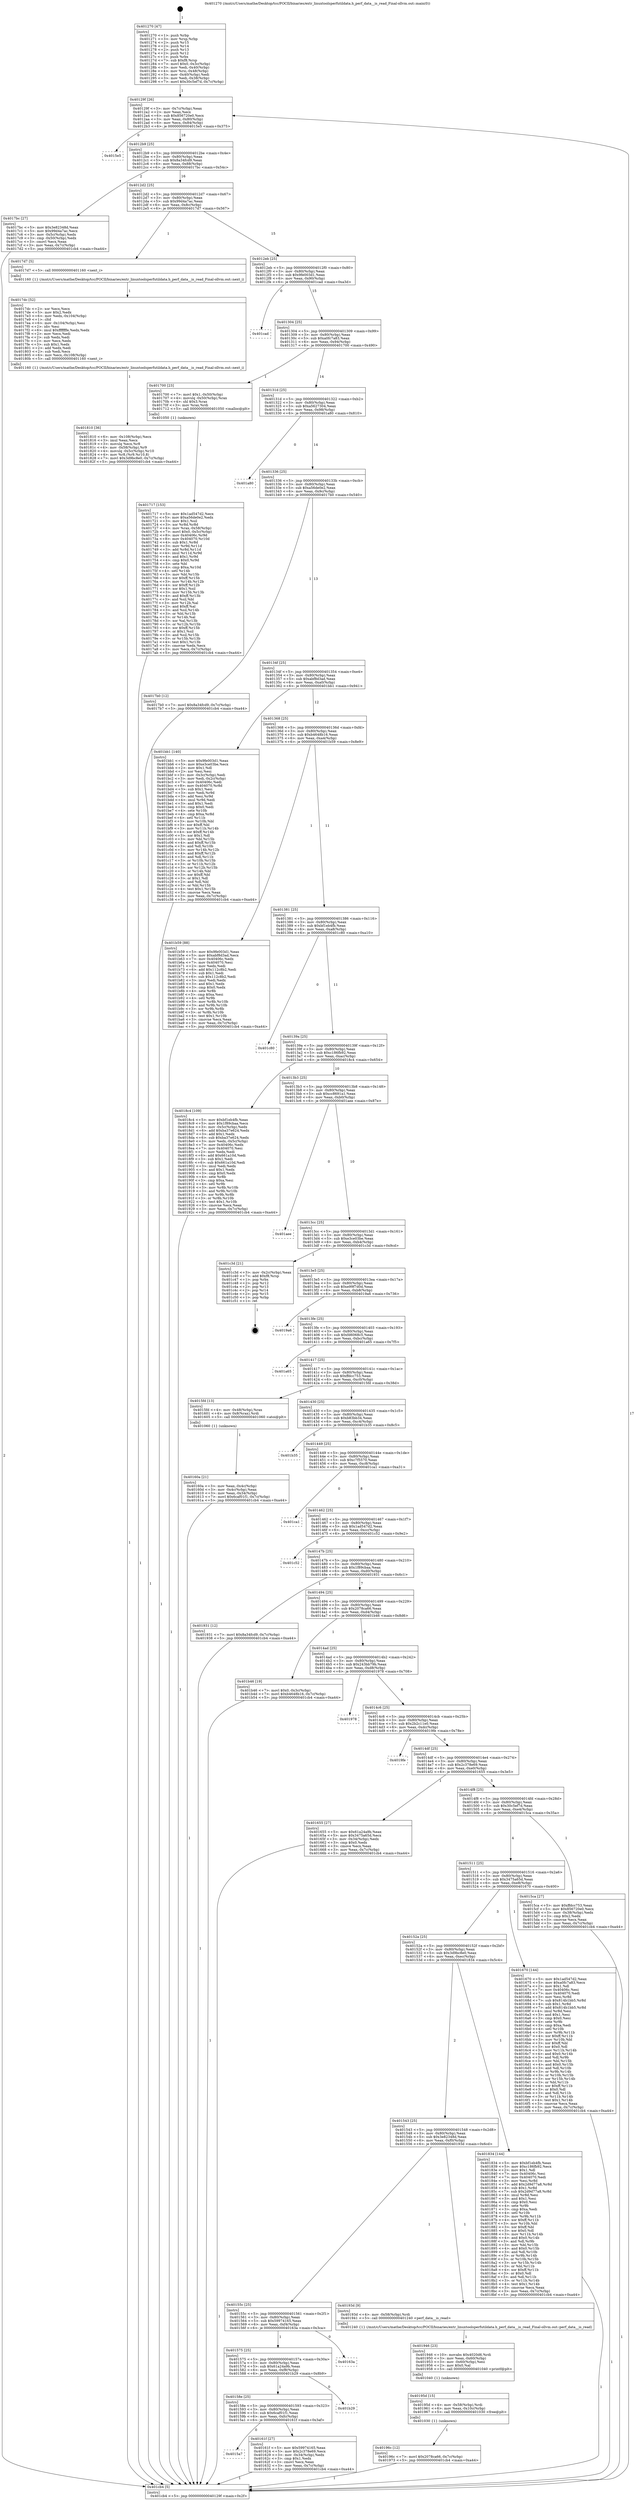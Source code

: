 digraph "0x401270" {
  label = "0x401270 (/mnt/c/Users/mathe/Desktop/tcc/POCII/binaries/extr_linuxtoolsperfutildata.h_perf_data__is_read_Final-ollvm.out::main(0))"
  labelloc = "t"
  node[shape=record]

  Entry [label="",width=0.3,height=0.3,shape=circle,fillcolor=black,style=filled]
  "0x40129f" [label="{
     0x40129f [26]\l
     | [instrs]\l
     &nbsp;&nbsp;0x40129f \<+3\>: mov -0x7c(%rbp),%eax\l
     &nbsp;&nbsp;0x4012a2 \<+2\>: mov %eax,%ecx\l
     &nbsp;&nbsp;0x4012a4 \<+6\>: sub $0x856720e0,%ecx\l
     &nbsp;&nbsp;0x4012aa \<+3\>: mov %eax,-0x80(%rbp)\l
     &nbsp;&nbsp;0x4012ad \<+6\>: mov %ecx,-0x84(%rbp)\l
     &nbsp;&nbsp;0x4012b3 \<+6\>: je 00000000004015e5 \<main+0x375\>\l
  }"]
  "0x4015e5" [label="{
     0x4015e5\l
  }", style=dashed]
  "0x4012b9" [label="{
     0x4012b9 [25]\l
     | [instrs]\l
     &nbsp;&nbsp;0x4012b9 \<+5\>: jmp 00000000004012be \<main+0x4e\>\l
     &nbsp;&nbsp;0x4012be \<+3\>: mov -0x80(%rbp),%eax\l
     &nbsp;&nbsp;0x4012c1 \<+5\>: sub $0x8a34fcd9,%eax\l
     &nbsp;&nbsp;0x4012c6 \<+6\>: mov %eax,-0x88(%rbp)\l
     &nbsp;&nbsp;0x4012cc \<+6\>: je 00000000004017bc \<main+0x54c\>\l
  }"]
  Exit [label="",width=0.3,height=0.3,shape=circle,fillcolor=black,style=filled,peripheries=2]
  "0x4017bc" [label="{
     0x4017bc [27]\l
     | [instrs]\l
     &nbsp;&nbsp;0x4017bc \<+5\>: mov $0x3e82348d,%eax\l
     &nbsp;&nbsp;0x4017c1 \<+5\>: mov $0x99d4a7ac,%ecx\l
     &nbsp;&nbsp;0x4017c6 \<+3\>: mov -0x5c(%rbp),%edx\l
     &nbsp;&nbsp;0x4017c9 \<+3\>: cmp -0x50(%rbp),%edx\l
     &nbsp;&nbsp;0x4017cc \<+3\>: cmovl %ecx,%eax\l
     &nbsp;&nbsp;0x4017cf \<+3\>: mov %eax,-0x7c(%rbp)\l
     &nbsp;&nbsp;0x4017d2 \<+5\>: jmp 0000000000401cb4 \<main+0xa44\>\l
  }"]
  "0x4012d2" [label="{
     0x4012d2 [25]\l
     | [instrs]\l
     &nbsp;&nbsp;0x4012d2 \<+5\>: jmp 00000000004012d7 \<main+0x67\>\l
     &nbsp;&nbsp;0x4012d7 \<+3\>: mov -0x80(%rbp),%eax\l
     &nbsp;&nbsp;0x4012da \<+5\>: sub $0x99d4a7ac,%eax\l
     &nbsp;&nbsp;0x4012df \<+6\>: mov %eax,-0x8c(%rbp)\l
     &nbsp;&nbsp;0x4012e5 \<+6\>: je 00000000004017d7 \<main+0x567\>\l
  }"]
  "0x40196c" [label="{
     0x40196c [12]\l
     | [instrs]\l
     &nbsp;&nbsp;0x40196c \<+7\>: movl $0x2078ca66,-0x7c(%rbp)\l
     &nbsp;&nbsp;0x401973 \<+5\>: jmp 0000000000401cb4 \<main+0xa44\>\l
  }"]
  "0x4017d7" [label="{
     0x4017d7 [5]\l
     | [instrs]\l
     &nbsp;&nbsp;0x4017d7 \<+5\>: call 0000000000401160 \<next_i\>\l
     | [calls]\l
     &nbsp;&nbsp;0x401160 \{1\} (/mnt/c/Users/mathe/Desktop/tcc/POCII/binaries/extr_linuxtoolsperfutildata.h_perf_data__is_read_Final-ollvm.out::next_i)\l
  }"]
  "0x4012eb" [label="{
     0x4012eb [25]\l
     | [instrs]\l
     &nbsp;&nbsp;0x4012eb \<+5\>: jmp 00000000004012f0 \<main+0x80\>\l
     &nbsp;&nbsp;0x4012f0 \<+3\>: mov -0x80(%rbp),%eax\l
     &nbsp;&nbsp;0x4012f3 \<+5\>: sub $0x9fe003d1,%eax\l
     &nbsp;&nbsp;0x4012f8 \<+6\>: mov %eax,-0x90(%rbp)\l
     &nbsp;&nbsp;0x4012fe \<+6\>: je 0000000000401cad \<main+0xa3d\>\l
  }"]
  "0x40195d" [label="{
     0x40195d [15]\l
     | [instrs]\l
     &nbsp;&nbsp;0x40195d \<+4\>: mov -0x58(%rbp),%rdi\l
     &nbsp;&nbsp;0x401961 \<+6\>: mov %eax,-0x10c(%rbp)\l
     &nbsp;&nbsp;0x401967 \<+5\>: call 0000000000401030 \<free@plt\>\l
     | [calls]\l
     &nbsp;&nbsp;0x401030 \{1\} (unknown)\l
  }"]
  "0x401cad" [label="{
     0x401cad\l
  }", style=dashed]
  "0x401304" [label="{
     0x401304 [25]\l
     | [instrs]\l
     &nbsp;&nbsp;0x401304 \<+5\>: jmp 0000000000401309 \<main+0x99\>\l
     &nbsp;&nbsp;0x401309 \<+3\>: mov -0x80(%rbp),%eax\l
     &nbsp;&nbsp;0x40130c \<+5\>: sub $0xa0fc7a83,%eax\l
     &nbsp;&nbsp;0x401311 \<+6\>: mov %eax,-0x94(%rbp)\l
     &nbsp;&nbsp;0x401317 \<+6\>: je 0000000000401700 \<main+0x490\>\l
  }"]
  "0x401946" [label="{
     0x401946 [23]\l
     | [instrs]\l
     &nbsp;&nbsp;0x401946 \<+10\>: movabs $0x4020d6,%rdi\l
     &nbsp;&nbsp;0x401950 \<+3\>: mov %eax,-0x60(%rbp)\l
     &nbsp;&nbsp;0x401953 \<+3\>: mov -0x60(%rbp),%esi\l
     &nbsp;&nbsp;0x401956 \<+2\>: mov $0x0,%al\l
     &nbsp;&nbsp;0x401958 \<+5\>: call 0000000000401040 \<printf@plt\>\l
     | [calls]\l
     &nbsp;&nbsp;0x401040 \{1\} (unknown)\l
  }"]
  "0x401700" [label="{
     0x401700 [23]\l
     | [instrs]\l
     &nbsp;&nbsp;0x401700 \<+7\>: movl $0x1,-0x50(%rbp)\l
     &nbsp;&nbsp;0x401707 \<+4\>: movslq -0x50(%rbp),%rax\l
     &nbsp;&nbsp;0x40170b \<+4\>: shl $0x3,%rax\l
     &nbsp;&nbsp;0x40170f \<+3\>: mov %rax,%rdi\l
     &nbsp;&nbsp;0x401712 \<+5\>: call 0000000000401050 \<malloc@plt\>\l
     | [calls]\l
     &nbsp;&nbsp;0x401050 \{1\} (unknown)\l
  }"]
  "0x40131d" [label="{
     0x40131d [25]\l
     | [instrs]\l
     &nbsp;&nbsp;0x40131d \<+5\>: jmp 0000000000401322 \<main+0xb2\>\l
     &nbsp;&nbsp;0x401322 \<+3\>: mov -0x80(%rbp),%eax\l
     &nbsp;&nbsp;0x401325 \<+5\>: sub $0xa5627304,%eax\l
     &nbsp;&nbsp;0x40132a \<+6\>: mov %eax,-0x98(%rbp)\l
     &nbsp;&nbsp;0x401330 \<+6\>: je 0000000000401a80 \<main+0x810\>\l
  }"]
  "0x401810" [label="{
     0x401810 [36]\l
     | [instrs]\l
     &nbsp;&nbsp;0x401810 \<+6\>: mov -0x108(%rbp),%ecx\l
     &nbsp;&nbsp;0x401816 \<+3\>: imul %eax,%ecx\l
     &nbsp;&nbsp;0x401819 \<+3\>: movslq %ecx,%r8\l
     &nbsp;&nbsp;0x40181c \<+4\>: mov -0x58(%rbp),%r9\l
     &nbsp;&nbsp;0x401820 \<+4\>: movslq -0x5c(%rbp),%r10\l
     &nbsp;&nbsp;0x401824 \<+4\>: mov %r8,(%r9,%r10,8)\l
     &nbsp;&nbsp;0x401828 \<+7\>: movl $0x3d9bc8e0,-0x7c(%rbp)\l
     &nbsp;&nbsp;0x40182f \<+5\>: jmp 0000000000401cb4 \<main+0xa44\>\l
  }"]
  "0x401a80" [label="{
     0x401a80\l
  }", style=dashed]
  "0x401336" [label="{
     0x401336 [25]\l
     | [instrs]\l
     &nbsp;&nbsp;0x401336 \<+5\>: jmp 000000000040133b \<main+0xcb\>\l
     &nbsp;&nbsp;0x40133b \<+3\>: mov -0x80(%rbp),%eax\l
     &nbsp;&nbsp;0x40133e \<+5\>: sub $0xa56de0e2,%eax\l
     &nbsp;&nbsp;0x401343 \<+6\>: mov %eax,-0x9c(%rbp)\l
     &nbsp;&nbsp;0x401349 \<+6\>: je 00000000004017b0 \<main+0x540\>\l
  }"]
  "0x4017dc" [label="{
     0x4017dc [52]\l
     | [instrs]\l
     &nbsp;&nbsp;0x4017dc \<+2\>: xor %ecx,%ecx\l
     &nbsp;&nbsp;0x4017de \<+5\>: mov $0x2,%edx\l
     &nbsp;&nbsp;0x4017e3 \<+6\>: mov %edx,-0x104(%rbp)\l
     &nbsp;&nbsp;0x4017e9 \<+1\>: cltd\l
     &nbsp;&nbsp;0x4017ea \<+6\>: mov -0x104(%rbp),%esi\l
     &nbsp;&nbsp;0x4017f0 \<+2\>: idiv %esi\l
     &nbsp;&nbsp;0x4017f2 \<+6\>: imul $0xfffffffe,%edx,%edx\l
     &nbsp;&nbsp;0x4017f8 \<+2\>: mov %ecx,%edi\l
     &nbsp;&nbsp;0x4017fa \<+2\>: sub %edx,%edi\l
     &nbsp;&nbsp;0x4017fc \<+2\>: mov %ecx,%edx\l
     &nbsp;&nbsp;0x4017fe \<+3\>: sub $0x1,%edx\l
     &nbsp;&nbsp;0x401801 \<+2\>: add %edx,%edi\l
     &nbsp;&nbsp;0x401803 \<+2\>: sub %edi,%ecx\l
     &nbsp;&nbsp;0x401805 \<+6\>: mov %ecx,-0x108(%rbp)\l
     &nbsp;&nbsp;0x40180b \<+5\>: call 0000000000401160 \<next_i\>\l
     | [calls]\l
     &nbsp;&nbsp;0x401160 \{1\} (/mnt/c/Users/mathe/Desktop/tcc/POCII/binaries/extr_linuxtoolsperfutildata.h_perf_data__is_read_Final-ollvm.out::next_i)\l
  }"]
  "0x4017b0" [label="{
     0x4017b0 [12]\l
     | [instrs]\l
     &nbsp;&nbsp;0x4017b0 \<+7\>: movl $0x8a34fcd9,-0x7c(%rbp)\l
     &nbsp;&nbsp;0x4017b7 \<+5\>: jmp 0000000000401cb4 \<main+0xa44\>\l
  }"]
  "0x40134f" [label="{
     0x40134f [25]\l
     | [instrs]\l
     &nbsp;&nbsp;0x40134f \<+5\>: jmp 0000000000401354 \<main+0xe4\>\l
     &nbsp;&nbsp;0x401354 \<+3\>: mov -0x80(%rbp),%eax\l
     &nbsp;&nbsp;0x401357 \<+5\>: sub $0xabf8d3ad,%eax\l
     &nbsp;&nbsp;0x40135c \<+6\>: mov %eax,-0xa0(%rbp)\l
     &nbsp;&nbsp;0x401362 \<+6\>: je 0000000000401bb1 \<main+0x941\>\l
  }"]
  "0x401717" [label="{
     0x401717 [153]\l
     | [instrs]\l
     &nbsp;&nbsp;0x401717 \<+5\>: mov $0x1ad547d2,%ecx\l
     &nbsp;&nbsp;0x40171c \<+5\>: mov $0xa56de0e2,%edx\l
     &nbsp;&nbsp;0x401721 \<+3\>: mov $0x1,%sil\l
     &nbsp;&nbsp;0x401724 \<+3\>: xor %r8d,%r8d\l
     &nbsp;&nbsp;0x401727 \<+4\>: mov %rax,-0x58(%rbp)\l
     &nbsp;&nbsp;0x40172b \<+7\>: movl $0x0,-0x5c(%rbp)\l
     &nbsp;&nbsp;0x401732 \<+8\>: mov 0x40406c,%r9d\l
     &nbsp;&nbsp;0x40173a \<+8\>: mov 0x404070,%r10d\l
     &nbsp;&nbsp;0x401742 \<+4\>: sub $0x1,%r8d\l
     &nbsp;&nbsp;0x401746 \<+3\>: mov %r9d,%r11d\l
     &nbsp;&nbsp;0x401749 \<+3\>: add %r8d,%r11d\l
     &nbsp;&nbsp;0x40174c \<+4\>: imul %r11d,%r9d\l
     &nbsp;&nbsp;0x401750 \<+4\>: and $0x1,%r9d\l
     &nbsp;&nbsp;0x401754 \<+4\>: cmp $0x0,%r9d\l
     &nbsp;&nbsp;0x401758 \<+3\>: sete %bl\l
     &nbsp;&nbsp;0x40175b \<+4\>: cmp $0xa,%r10d\l
     &nbsp;&nbsp;0x40175f \<+4\>: setl %r14b\l
     &nbsp;&nbsp;0x401763 \<+3\>: mov %bl,%r15b\l
     &nbsp;&nbsp;0x401766 \<+4\>: xor $0xff,%r15b\l
     &nbsp;&nbsp;0x40176a \<+3\>: mov %r14b,%r12b\l
     &nbsp;&nbsp;0x40176d \<+4\>: xor $0xff,%r12b\l
     &nbsp;&nbsp;0x401771 \<+4\>: xor $0x1,%sil\l
     &nbsp;&nbsp;0x401775 \<+3\>: mov %r15b,%r13b\l
     &nbsp;&nbsp;0x401778 \<+4\>: and $0xff,%r13b\l
     &nbsp;&nbsp;0x40177c \<+3\>: and %sil,%bl\l
     &nbsp;&nbsp;0x40177f \<+3\>: mov %r12b,%al\l
     &nbsp;&nbsp;0x401782 \<+2\>: and $0xff,%al\l
     &nbsp;&nbsp;0x401784 \<+3\>: and %sil,%r14b\l
     &nbsp;&nbsp;0x401787 \<+3\>: or %bl,%r13b\l
     &nbsp;&nbsp;0x40178a \<+3\>: or %r14b,%al\l
     &nbsp;&nbsp;0x40178d \<+3\>: xor %al,%r13b\l
     &nbsp;&nbsp;0x401790 \<+3\>: or %r12b,%r15b\l
     &nbsp;&nbsp;0x401793 \<+4\>: xor $0xff,%r15b\l
     &nbsp;&nbsp;0x401797 \<+4\>: or $0x1,%sil\l
     &nbsp;&nbsp;0x40179b \<+3\>: and %sil,%r15b\l
     &nbsp;&nbsp;0x40179e \<+3\>: or %r15b,%r13b\l
     &nbsp;&nbsp;0x4017a1 \<+4\>: test $0x1,%r13b\l
     &nbsp;&nbsp;0x4017a5 \<+3\>: cmovne %edx,%ecx\l
     &nbsp;&nbsp;0x4017a8 \<+3\>: mov %ecx,-0x7c(%rbp)\l
     &nbsp;&nbsp;0x4017ab \<+5\>: jmp 0000000000401cb4 \<main+0xa44\>\l
  }"]
  "0x401bb1" [label="{
     0x401bb1 [140]\l
     | [instrs]\l
     &nbsp;&nbsp;0x401bb1 \<+5\>: mov $0x9fe003d1,%eax\l
     &nbsp;&nbsp;0x401bb6 \<+5\>: mov $0xe3ce03be,%ecx\l
     &nbsp;&nbsp;0x401bbb \<+2\>: mov $0x1,%dl\l
     &nbsp;&nbsp;0x401bbd \<+2\>: xor %esi,%esi\l
     &nbsp;&nbsp;0x401bbf \<+3\>: mov -0x3c(%rbp),%edi\l
     &nbsp;&nbsp;0x401bc2 \<+3\>: mov %edi,-0x2c(%rbp)\l
     &nbsp;&nbsp;0x401bc5 \<+7\>: mov 0x40406c,%edi\l
     &nbsp;&nbsp;0x401bcc \<+8\>: mov 0x404070,%r8d\l
     &nbsp;&nbsp;0x401bd4 \<+3\>: sub $0x1,%esi\l
     &nbsp;&nbsp;0x401bd7 \<+3\>: mov %edi,%r9d\l
     &nbsp;&nbsp;0x401bda \<+3\>: add %esi,%r9d\l
     &nbsp;&nbsp;0x401bdd \<+4\>: imul %r9d,%edi\l
     &nbsp;&nbsp;0x401be1 \<+3\>: and $0x1,%edi\l
     &nbsp;&nbsp;0x401be4 \<+3\>: cmp $0x0,%edi\l
     &nbsp;&nbsp;0x401be7 \<+4\>: sete %r10b\l
     &nbsp;&nbsp;0x401beb \<+4\>: cmp $0xa,%r8d\l
     &nbsp;&nbsp;0x401bef \<+4\>: setl %r11b\l
     &nbsp;&nbsp;0x401bf3 \<+3\>: mov %r10b,%bl\l
     &nbsp;&nbsp;0x401bf6 \<+3\>: xor $0xff,%bl\l
     &nbsp;&nbsp;0x401bf9 \<+3\>: mov %r11b,%r14b\l
     &nbsp;&nbsp;0x401bfc \<+4\>: xor $0xff,%r14b\l
     &nbsp;&nbsp;0x401c00 \<+3\>: xor $0x1,%dl\l
     &nbsp;&nbsp;0x401c03 \<+3\>: mov %bl,%r15b\l
     &nbsp;&nbsp;0x401c06 \<+4\>: and $0xff,%r15b\l
     &nbsp;&nbsp;0x401c0a \<+3\>: and %dl,%r10b\l
     &nbsp;&nbsp;0x401c0d \<+3\>: mov %r14b,%r12b\l
     &nbsp;&nbsp;0x401c10 \<+4\>: and $0xff,%r12b\l
     &nbsp;&nbsp;0x401c14 \<+3\>: and %dl,%r11b\l
     &nbsp;&nbsp;0x401c17 \<+3\>: or %r10b,%r15b\l
     &nbsp;&nbsp;0x401c1a \<+3\>: or %r11b,%r12b\l
     &nbsp;&nbsp;0x401c1d \<+3\>: xor %r12b,%r15b\l
     &nbsp;&nbsp;0x401c20 \<+3\>: or %r14b,%bl\l
     &nbsp;&nbsp;0x401c23 \<+3\>: xor $0xff,%bl\l
     &nbsp;&nbsp;0x401c26 \<+3\>: or $0x1,%dl\l
     &nbsp;&nbsp;0x401c29 \<+2\>: and %dl,%bl\l
     &nbsp;&nbsp;0x401c2b \<+3\>: or %bl,%r15b\l
     &nbsp;&nbsp;0x401c2e \<+4\>: test $0x1,%r15b\l
     &nbsp;&nbsp;0x401c32 \<+3\>: cmovne %ecx,%eax\l
     &nbsp;&nbsp;0x401c35 \<+3\>: mov %eax,-0x7c(%rbp)\l
     &nbsp;&nbsp;0x401c38 \<+5\>: jmp 0000000000401cb4 \<main+0xa44\>\l
  }"]
  "0x401368" [label="{
     0x401368 [25]\l
     | [instrs]\l
     &nbsp;&nbsp;0x401368 \<+5\>: jmp 000000000040136d \<main+0xfd\>\l
     &nbsp;&nbsp;0x40136d \<+3\>: mov -0x80(%rbp),%eax\l
     &nbsp;&nbsp;0x401370 \<+5\>: sub $0xb4648b16,%eax\l
     &nbsp;&nbsp;0x401375 \<+6\>: mov %eax,-0xa4(%rbp)\l
     &nbsp;&nbsp;0x40137b \<+6\>: je 0000000000401b59 \<main+0x8e9\>\l
  }"]
  "0x4015a7" [label="{
     0x4015a7\l
  }", style=dashed]
  "0x401b59" [label="{
     0x401b59 [88]\l
     | [instrs]\l
     &nbsp;&nbsp;0x401b59 \<+5\>: mov $0x9fe003d1,%eax\l
     &nbsp;&nbsp;0x401b5e \<+5\>: mov $0xabf8d3ad,%ecx\l
     &nbsp;&nbsp;0x401b63 \<+7\>: mov 0x40406c,%edx\l
     &nbsp;&nbsp;0x401b6a \<+7\>: mov 0x404070,%esi\l
     &nbsp;&nbsp;0x401b71 \<+2\>: mov %edx,%edi\l
     &nbsp;&nbsp;0x401b73 \<+6\>: add $0x112c8b2,%edi\l
     &nbsp;&nbsp;0x401b79 \<+3\>: sub $0x1,%edi\l
     &nbsp;&nbsp;0x401b7c \<+6\>: sub $0x112c8b2,%edi\l
     &nbsp;&nbsp;0x401b82 \<+3\>: imul %edi,%edx\l
     &nbsp;&nbsp;0x401b85 \<+3\>: and $0x1,%edx\l
     &nbsp;&nbsp;0x401b88 \<+3\>: cmp $0x0,%edx\l
     &nbsp;&nbsp;0x401b8b \<+4\>: sete %r8b\l
     &nbsp;&nbsp;0x401b8f \<+3\>: cmp $0xa,%esi\l
     &nbsp;&nbsp;0x401b92 \<+4\>: setl %r9b\l
     &nbsp;&nbsp;0x401b96 \<+3\>: mov %r8b,%r10b\l
     &nbsp;&nbsp;0x401b99 \<+3\>: and %r9b,%r10b\l
     &nbsp;&nbsp;0x401b9c \<+3\>: xor %r9b,%r8b\l
     &nbsp;&nbsp;0x401b9f \<+3\>: or %r8b,%r10b\l
     &nbsp;&nbsp;0x401ba2 \<+4\>: test $0x1,%r10b\l
     &nbsp;&nbsp;0x401ba6 \<+3\>: cmovne %ecx,%eax\l
     &nbsp;&nbsp;0x401ba9 \<+3\>: mov %eax,-0x7c(%rbp)\l
     &nbsp;&nbsp;0x401bac \<+5\>: jmp 0000000000401cb4 \<main+0xa44\>\l
  }"]
  "0x401381" [label="{
     0x401381 [25]\l
     | [instrs]\l
     &nbsp;&nbsp;0x401381 \<+5\>: jmp 0000000000401386 \<main+0x116\>\l
     &nbsp;&nbsp;0x401386 \<+3\>: mov -0x80(%rbp),%eax\l
     &nbsp;&nbsp;0x401389 \<+5\>: sub $0xbf1eb4fb,%eax\l
     &nbsp;&nbsp;0x40138e \<+6\>: mov %eax,-0xa8(%rbp)\l
     &nbsp;&nbsp;0x401394 \<+6\>: je 0000000000401c80 \<main+0xa10\>\l
  }"]
  "0x40161f" [label="{
     0x40161f [27]\l
     | [instrs]\l
     &nbsp;&nbsp;0x40161f \<+5\>: mov $0x59974165,%eax\l
     &nbsp;&nbsp;0x401624 \<+5\>: mov $0x2c378e69,%ecx\l
     &nbsp;&nbsp;0x401629 \<+3\>: mov -0x34(%rbp),%edx\l
     &nbsp;&nbsp;0x40162c \<+3\>: cmp $0x1,%edx\l
     &nbsp;&nbsp;0x40162f \<+3\>: cmovl %ecx,%eax\l
     &nbsp;&nbsp;0x401632 \<+3\>: mov %eax,-0x7c(%rbp)\l
     &nbsp;&nbsp;0x401635 \<+5\>: jmp 0000000000401cb4 \<main+0xa44\>\l
  }"]
  "0x401c80" [label="{
     0x401c80\l
  }", style=dashed]
  "0x40139a" [label="{
     0x40139a [25]\l
     | [instrs]\l
     &nbsp;&nbsp;0x40139a \<+5\>: jmp 000000000040139f \<main+0x12f\>\l
     &nbsp;&nbsp;0x40139f \<+3\>: mov -0x80(%rbp),%eax\l
     &nbsp;&nbsp;0x4013a2 \<+5\>: sub $0xc186fb92,%eax\l
     &nbsp;&nbsp;0x4013a7 \<+6\>: mov %eax,-0xac(%rbp)\l
     &nbsp;&nbsp;0x4013ad \<+6\>: je 00000000004018c4 \<main+0x654\>\l
  }"]
  "0x40158e" [label="{
     0x40158e [25]\l
     | [instrs]\l
     &nbsp;&nbsp;0x40158e \<+5\>: jmp 0000000000401593 \<main+0x323\>\l
     &nbsp;&nbsp;0x401593 \<+3\>: mov -0x80(%rbp),%eax\l
     &nbsp;&nbsp;0x401596 \<+5\>: sub $0x6caf01f1,%eax\l
     &nbsp;&nbsp;0x40159b \<+6\>: mov %eax,-0xfc(%rbp)\l
     &nbsp;&nbsp;0x4015a1 \<+6\>: je 000000000040161f \<main+0x3af\>\l
  }"]
  "0x4018c4" [label="{
     0x4018c4 [109]\l
     | [instrs]\l
     &nbsp;&nbsp;0x4018c4 \<+5\>: mov $0xbf1eb4fb,%eax\l
     &nbsp;&nbsp;0x4018c9 \<+5\>: mov $0x1f89cbaa,%ecx\l
     &nbsp;&nbsp;0x4018ce \<+3\>: mov -0x5c(%rbp),%edx\l
     &nbsp;&nbsp;0x4018d1 \<+6\>: add $0xba37e624,%edx\l
     &nbsp;&nbsp;0x4018d7 \<+3\>: add $0x1,%edx\l
     &nbsp;&nbsp;0x4018da \<+6\>: sub $0xba37e624,%edx\l
     &nbsp;&nbsp;0x4018e0 \<+3\>: mov %edx,-0x5c(%rbp)\l
     &nbsp;&nbsp;0x4018e3 \<+7\>: mov 0x40406c,%edx\l
     &nbsp;&nbsp;0x4018ea \<+7\>: mov 0x404070,%esi\l
     &nbsp;&nbsp;0x4018f1 \<+2\>: mov %edx,%edi\l
     &nbsp;&nbsp;0x4018f3 \<+6\>: add $0x661a10d,%edi\l
     &nbsp;&nbsp;0x4018f9 \<+3\>: sub $0x1,%edi\l
     &nbsp;&nbsp;0x4018fc \<+6\>: sub $0x661a10d,%edi\l
     &nbsp;&nbsp;0x401902 \<+3\>: imul %edi,%edx\l
     &nbsp;&nbsp;0x401905 \<+3\>: and $0x1,%edx\l
     &nbsp;&nbsp;0x401908 \<+3\>: cmp $0x0,%edx\l
     &nbsp;&nbsp;0x40190b \<+4\>: sete %r8b\l
     &nbsp;&nbsp;0x40190f \<+3\>: cmp $0xa,%esi\l
     &nbsp;&nbsp;0x401912 \<+4\>: setl %r9b\l
     &nbsp;&nbsp;0x401916 \<+3\>: mov %r8b,%r10b\l
     &nbsp;&nbsp;0x401919 \<+3\>: and %r9b,%r10b\l
     &nbsp;&nbsp;0x40191c \<+3\>: xor %r9b,%r8b\l
     &nbsp;&nbsp;0x40191f \<+3\>: or %r8b,%r10b\l
     &nbsp;&nbsp;0x401922 \<+4\>: test $0x1,%r10b\l
     &nbsp;&nbsp;0x401926 \<+3\>: cmovne %ecx,%eax\l
     &nbsp;&nbsp;0x401929 \<+3\>: mov %eax,-0x7c(%rbp)\l
     &nbsp;&nbsp;0x40192c \<+5\>: jmp 0000000000401cb4 \<main+0xa44\>\l
  }"]
  "0x4013b3" [label="{
     0x4013b3 [25]\l
     | [instrs]\l
     &nbsp;&nbsp;0x4013b3 \<+5\>: jmp 00000000004013b8 \<main+0x148\>\l
     &nbsp;&nbsp;0x4013b8 \<+3\>: mov -0x80(%rbp),%eax\l
     &nbsp;&nbsp;0x4013bb \<+5\>: sub $0xcc8691a1,%eax\l
     &nbsp;&nbsp;0x4013c0 \<+6\>: mov %eax,-0xb0(%rbp)\l
     &nbsp;&nbsp;0x4013c6 \<+6\>: je 0000000000401aee \<main+0x87e\>\l
  }"]
  "0x401b29" [label="{
     0x401b29\l
  }", style=dashed]
  "0x401aee" [label="{
     0x401aee\l
  }", style=dashed]
  "0x4013cc" [label="{
     0x4013cc [25]\l
     | [instrs]\l
     &nbsp;&nbsp;0x4013cc \<+5\>: jmp 00000000004013d1 \<main+0x161\>\l
     &nbsp;&nbsp;0x4013d1 \<+3\>: mov -0x80(%rbp),%eax\l
     &nbsp;&nbsp;0x4013d4 \<+5\>: sub $0xe3ce03be,%eax\l
     &nbsp;&nbsp;0x4013d9 \<+6\>: mov %eax,-0xb4(%rbp)\l
     &nbsp;&nbsp;0x4013df \<+6\>: je 0000000000401c3d \<main+0x9cd\>\l
  }"]
  "0x401575" [label="{
     0x401575 [25]\l
     | [instrs]\l
     &nbsp;&nbsp;0x401575 \<+5\>: jmp 000000000040157a \<main+0x30a\>\l
     &nbsp;&nbsp;0x40157a \<+3\>: mov -0x80(%rbp),%eax\l
     &nbsp;&nbsp;0x40157d \<+5\>: sub $0x61a24a9b,%eax\l
     &nbsp;&nbsp;0x401582 \<+6\>: mov %eax,-0xf8(%rbp)\l
     &nbsp;&nbsp;0x401588 \<+6\>: je 0000000000401b29 \<main+0x8b9\>\l
  }"]
  "0x401c3d" [label="{
     0x401c3d [21]\l
     | [instrs]\l
     &nbsp;&nbsp;0x401c3d \<+3\>: mov -0x2c(%rbp),%eax\l
     &nbsp;&nbsp;0x401c40 \<+7\>: add $0xf8,%rsp\l
     &nbsp;&nbsp;0x401c47 \<+1\>: pop %rbx\l
     &nbsp;&nbsp;0x401c48 \<+2\>: pop %r12\l
     &nbsp;&nbsp;0x401c4a \<+2\>: pop %r13\l
     &nbsp;&nbsp;0x401c4c \<+2\>: pop %r14\l
     &nbsp;&nbsp;0x401c4e \<+2\>: pop %r15\l
     &nbsp;&nbsp;0x401c50 \<+1\>: pop %rbp\l
     &nbsp;&nbsp;0x401c51 \<+1\>: ret\l
  }"]
  "0x4013e5" [label="{
     0x4013e5 [25]\l
     | [instrs]\l
     &nbsp;&nbsp;0x4013e5 \<+5\>: jmp 00000000004013ea \<main+0x17a\>\l
     &nbsp;&nbsp;0x4013ea \<+3\>: mov -0x80(%rbp),%eax\l
     &nbsp;&nbsp;0x4013ed \<+5\>: sub $0xe99f7d0d,%eax\l
     &nbsp;&nbsp;0x4013f2 \<+6\>: mov %eax,-0xb8(%rbp)\l
     &nbsp;&nbsp;0x4013f8 \<+6\>: je 00000000004019a6 \<main+0x736\>\l
  }"]
  "0x40163a" [label="{
     0x40163a\l
  }", style=dashed]
  "0x4019a6" [label="{
     0x4019a6\l
  }", style=dashed]
  "0x4013fe" [label="{
     0x4013fe [25]\l
     | [instrs]\l
     &nbsp;&nbsp;0x4013fe \<+5\>: jmp 0000000000401403 \<main+0x193\>\l
     &nbsp;&nbsp;0x401403 \<+3\>: mov -0x80(%rbp),%eax\l
     &nbsp;&nbsp;0x401406 \<+5\>: sub $0xfd6068c5,%eax\l
     &nbsp;&nbsp;0x40140b \<+6\>: mov %eax,-0xbc(%rbp)\l
     &nbsp;&nbsp;0x401411 \<+6\>: je 0000000000401a65 \<main+0x7f5\>\l
  }"]
  "0x40155c" [label="{
     0x40155c [25]\l
     | [instrs]\l
     &nbsp;&nbsp;0x40155c \<+5\>: jmp 0000000000401561 \<main+0x2f1\>\l
     &nbsp;&nbsp;0x401561 \<+3\>: mov -0x80(%rbp),%eax\l
     &nbsp;&nbsp;0x401564 \<+5\>: sub $0x59974165,%eax\l
     &nbsp;&nbsp;0x401569 \<+6\>: mov %eax,-0xf4(%rbp)\l
     &nbsp;&nbsp;0x40156f \<+6\>: je 000000000040163a \<main+0x3ca\>\l
  }"]
  "0x401a65" [label="{
     0x401a65\l
  }", style=dashed]
  "0x401417" [label="{
     0x401417 [25]\l
     | [instrs]\l
     &nbsp;&nbsp;0x401417 \<+5\>: jmp 000000000040141c \<main+0x1ac\>\l
     &nbsp;&nbsp;0x40141c \<+3\>: mov -0x80(%rbp),%eax\l
     &nbsp;&nbsp;0x40141f \<+5\>: sub $0xffdcc753,%eax\l
     &nbsp;&nbsp;0x401424 \<+6\>: mov %eax,-0xc0(%rbp)\l
     &nbsp;&nbsp;0x40142a \<+6\>: je 00000000004015fd \<main+0x38d\>\l
  }"]
  "0x40193d" [label="{
     0x40193d [9]\l
     | [instrs]\l
     &nbsp;&nbsp;0x40193d \<+4\>: mov -0x58(%rbp),%rdi\l
     &nbsp;&nbsp;0x401941 \<+5\>: call 0000000000401240 \<perf_data__is_read\>\l
     | [calls]\l
     &nbsp;&nbsp;0x401240 \{1\} (/mnt/c/Users/mathe/Desktop/tcc/POCII/binaries/extr_linuxtoolsperfutildata.h_perf_data__is_read_Final-ollvm.out::perf_data__is_read)\l
  }"]
  "0x4015fd" [label="{
     0x4015fd [13]\l
     | [instrs]\l
     &nbsp;&nbsp;0x4015fd \<+4\>: mov -0x48(%rbp),%rax\l
     &nbsp;&nbsp;0x401601 \<+4\>: mov 0x8(%rax),%rdi\l
     &nbsp;&nbsp;0x401605 \<+5\>: call 0000000000401060 \<atoi@plt\>\l
     | [calls]\l
     &nbsp;&nbsp;0x401060 \{1\} (unknown)\l
  }"]
  "0x401430" [label="{
     0x401430 [25]\l
     | [instrs]\l
     &nbsp;&nbsp;0x401430 \<+5\>: jmp 0000000000401435 \<main+0x1c5\>\l
     &nbsp;&nbsp;0x401435 \<+3\>: mov -0x80(%rbp),%eax\l
     &nbsp;&nbsp;0x401438 \<+5\>: sub $0xb83bb34,%eax\l
     &nbsp;&nbsp;0x40143d \<+6\>: mov %eax,-0xc4(%rbp)\l
     &nbsp;&nbsp;0x401443 \<+6\>: je 0000000000401b35 \<main+0x8c5\>\l
  }"]
  "0x401543" [label="{
     0x401543 [25]\l
     | [instrs]\l
     &nbsp;&nbsp;0x401543 \<+5\>: jmp 0000000000401548 \<main+0x2d8\>\l
     &nbsp;&nbsp;0x401548 \<+3\>: mov -0x80(%rbp),%eax\l
     &nbsp;&nbsp;0x40154b \<+5\>: sub $0x3e82348d,%eax\l
     &nbsp;&nbsp;0x401550 \<+6\>: mov %eax,-0xf0(%rbp)\l
     &nbsp;&nbsp;0x401556 \<+6\>: je 000000000040193d \<main+0x6cd\>\l
  }"]
  "0x401b35" [label="{
     0x401b35\l
  }", style=dashed]
  "0x401449" [label="{
     0x401449 [25]\l
     | [instrs]\l
     &nbsp;&nbsp;0x401449 \<+5\>: jmp 000000000040144e \<main+0x1de\>\l
     &nbsp;&nbsp;0x40144e \<+3\>: mov -0x80(%rbp),%eax\l
     &nbsp;&nbsp;0x401451 \<+5\>: sub $0xc7f5570,%eax\l
     &nbsp;&nbsp;0x401456 \<+6\>: mov %eax,-0xc8(%rbp)\l
     &nbsp;&nbsp;0x40145c \<+6\>: je 0000000000401ca1 \<main+0xa31\>\l
  }"]
  "0x401834" [label="{
     0x401834 [144]\l
     | [instrs]\l
     &nbsp;&nbsp;0x401834 \<+5\>: mov $0xbf1eb4fb,%eax\l
     &nbsp;&nbsp;0x401839 \<+5\>: mov $0xc186fb92,%ecx\l
     &nbsp;&nbsp;0x40183e \<+2\>: mov $0x1,%dl\l
     &nbsp;&nbsp;0x401840 \<+7\>: mov 0x40406c,%esi\l
     &nbsp;&nbsp;0x401847 \<+7\>: mov 0x404070,%edi\l
     &nbsp;&nbsp;0x40184e \<+3\>: mov %esi,%r8d\l
     &nbsp;&nbsp;0x401851 \<+7\>: add $0x2d9d77a8,%r8d\l
     &nbsp;&nbsp;0x401858 \<+4\>: sub $0x1,%r8d\l
     &nbsp;&nbsp;0x40185c \<+7\>: sub $0x2d9d77a8,%r8d\l
     &nbsp;&nbsp;0x401863 \<+4\>: imul %r8d,%esi\l
     &nbsp;&nbsp;0x401867 \<+3\>: and $0x1,%esi\l
     &nbsp;&nbsp;0x40186a \<+3\>: cmp $0x0,%esi\l
     &nbsp;&nbsp;0x40186d \<+4\>: sete %r9b\l
     &nbsp;&nbsp;0x401871 \<+3\>: cmp $0xa,%edi\l
     &nbsp;&nbsp;0x401874 \<+4\>: setl %r10b\l
     &nbsp;&nbsp;0x401878 \<+3\>: mov %r9b,%r11b\l
     &nbsp;&nbsp;0x40187b \<+4\>: xor $0xff,%r11b\l
     &nbsp;&nbsp;0x40187f \<+3\>: mov %r10b,%bl\l
     &nbsp;&nbsp;0x401882 \<+3\>: xor $0xff,%bl\l
     &nbsp;&nbsp;0x401885 \<+3\>: xor $0x0,%dl\l
     &nbsp;&nbsp;0x401888 \<+3\>: mov %r11b,%r14b\l
     &nbsp;&nbsp;0x40188b \<+4\>: and $0x0,%r14b\l
     &nbsp;&nbsp;0x40188f \<+3\>: and %dl,%r9b\l
     &nbsp;&nbsp;0x401892 \<+3\>: mov %bl,%r15b\l
     &nbsp;&nbsp;0x401895 \<+4\>: and $0x0,%r15b\l
     &nbsp;&nbsp;0x401899 \<+3\>: and %dl,%r10b\l
     &nbsp;&nbsp;0x40189c \<+3\>: or %r9b,%r14b\l
     &nbsp;&nbsp;0x40189f \<+3\>: or %r10b,%r15b\l
     &nbsp;&nbsp;0x4018a2 \<+3\>: xor %r15b,%r14b\l
     &nbsp;&nbsp;0x4018a5 \<+3\>: or %bl,%r11b\l
     &nbsp;&nbsp;0x4018a8 \<+4\>: xor $0xff,%r11b\l
     &nbsp;&nbsp;0x4018ac \<+3\>: or $0x0,%dl\l
     &nbsp;&nbsp;0x4018af \<+3\>: and %dl,%r11b\l
     &nbsp;&nbsp;0x4018b2 \<+3\>: or %r11b,%r14b\l
     &nbsp;&nbsp;0x4018b5 \<+4\>: test $0x1,%r14b\l
     &nbsp;&nbsp;0x4018b9 \<+3\>: cmovne %ecx,%eax\l
     &nbsp;&nbsp;0x4018bc \<+3\>: mov %eax,-0x7c(%rbp)\l
     &nbsp;&nbsp;0x4018bf \<+5\>: jmp 0000000000401cb4 \<main+0xa44\>\l
  }"]
  "0x401ca1" [label="{
     0x401ca1\l
  }", style=dashed]
  "0x401462" [label="{
     0x401462 [25]\l
     | [instrs]\l
     &nbsp;&nbsp;0x401462 \<+5\>: jmp 0000000000401467 \<main+0x1f7\>\l
     &nbsp;&nbsp;0x401467 \<+3\>: mov -0x80(%rbp),%eax\l
     &nbsp;&nbsp;0x40146a \<+5\>: sub $0x1ad547d2,%eax\l
     &nbsp;&nbsp;0x40146f \<+6\>: mov %eax,-0xcc(%rbp)\l
     &nbsp;&nbsp;0x401475 \<+6\>: je 0000000000401c52 \<main+0x9e2\>\l
  }"]
  "0x40152a" [label="{
     0x40152a [25]\l
     | [instrs]\l
     &nbsp;&nbsp;0x40152a \<+5\>: jmp 000000000040152f \<main+0x2bf\>\l
     &nbsp;&nbsp;0x40152f \<+3\>: mov -0x80(%rbp),%eax\l
     &nbsp;&nbsp;0x401532 \<+5\>: sub $0x3d9bc8e0,%eax\l
     &nbsp;&nbsp;0x401537 \<+6\>: mov %eax,-0xec(%rbp)\l
     &nbsp;&nbsp;0x40153d \<+6\>: je 0000000000401834 \<main+0x5c4\>\l
  }"]
  "0x401c52" [label="{
     0x401c52\l
  }", style=dashed]
  "0x40147b" [label="{
     0x40147b [25]\l
     | [instrs]\l
     &nbsp;&nbsp;0x40147b \<+5\>: jmp 0000000000401480 \<main+0x210\>\l
     &nbsp;&nbsp;0x401480 \<+3\>: mov -0x80(%rbp),%eax\l
     &nbsp;&nbsp;0x401483 \<+5\>: sub $0x1f89cbaa,%eax\l
     &nbsp;&nbsp;0x401488 \<+6\>: mov %eax,-0xd0(%rbp)\l
     &nbsp;&nbsp;0x40148e \<+6\>: je 0000000000401931 \<main+0x6c1\>\l
  }"]
  "0x401670" [label="{
     0x401670 [144]\l
     | [instrs]\l
     &nbsp;&nbsp;0x401670 \<+5\>: mov $0x1ad547d2,%eax\l
     &nbsp;&nbsp;0x401675 \<+5\>: mov $0xa0fc7a83,%ecx\l
     &nbsp;&nbsp;0x40167a \<+2\>: mov $0x1,%dl\l
     &nbsp;&nbsp;0x40167c \<+7\>: mov 0x40406c,%esi\l
     &nbsp;&nbsp;0x401683 \<+7\>: mov 0x404070,%edi\l
     &nbsp;&nbsp;0x40168a \<+3\>: mov %esi,%r8d\l
     &nbsp;&nbsp;0x40168d \<+7\>: sub $0x814b1bb5,%r8d\l
     &nbsp;&nbsp;0x401694 \<+4\>: sub $0x1,%r8d\l
     &nbsp;&nbsp;0x401698 \<+7\>: add $0x814b1bb5,%r8d\l
     &nbsp;&nbsp;0x40169f \<+4\>: imul %r8d,%esi\l
     &nbsp;&nbsp;0x4016a3 \<+3\>: and $0x1,%esi\l
     &nbsp;&nbsp;0x4016a6 \<+3\>: cmp $0x0,%esi\l
     &nbsp;&nbsp;0x4016a9 \<+4\>: sete %r9b\l
     &nbsp;&nbsp;0x4016ad \<+3\>: cmp $0xa,%edi\l
     &nbsp;&nbsp;0x4016b0 \<+4\>: setl %r10b\l
     &nbsp;&nbsp;0x4016b4 \<+3\>: mov %r9b,%r11b\l
     &nbsp;&nbsp;0x4016b7 \<+4\>: xor $0xff,%r11b\l
     &nbsp;&nbsp;0x4016bb \<+3\>: mov %r10b,%bl\l
     &nbsp;&nbsp;0x4016be \<+3\>: xor $0xff,%bl\l
     &nbsp;&nbsp;0x4016c1 \<+3\>: xor $0x0,%dl\l
     &nbsp;&nbsp;0x4016c4 \<+3\>: mov %r11b,%r14b\l
     &nbsp;&nbsp;0x4016c7 \<+4\>: and $0x0,%r14b\l
     &nbsp;&nbsp;0x4016cb \<+3\>: and %dl,%r9b\l
     &nbsp;&nbsp;0x4016ce \<+3\>: mov %bl,%r15b\l
     &nbsp;&nbsp;0x4016d1 \<+4\>: and $0x0,%r15b\l
     &nbsp;&nbsp;0x4016d5 \<+3\>: and %dl,%r10b\l
     &nbsp;&nbsp;0x4016d8 \<+3\>: or %r9b,%r14b\l
     &nbsp;&nbsp;0x4016db \<+3\>: or %r10b,%r15b\l
     &nbsp;&nbsp;0x4016de \<+3\>: xor %r15b,%r14b\l
     &nbsp;&nbsp;0x4016e1 \<+3\>: or %bl,%r11b\l
     &nbsp;&nbsp;0x4016e4 \<+4\>: xor $0xff,%r11b\l
     &nbsp;&nbsp;0x4016e8 \<+3\>: or $0x0,%dl\l
     &nbsp;&nbsp;0x4016eb \<+3\>: and %dl,%r11b\l
     &nbsp;&nbsp;0x4016ee \<+3\>: or %r11b,%r14b\l
     &nbsp;&nbsp;0x4016f1 \<+4\>: test $0x1,%r14b\l
     &nbsp;&nbsp;0x4016f5 \<+3\>: cmovne %ecx,%eax\l
     &nbsp;&nbsp;0x4016f8 \<+3\>: mov %eax,-0x7c(%rbp)\l
     &nbsp;&nbsp;0x4016fb \<+5\>: jmp 0000000000401cb4 \<main+0xa44\>\l
  }"]
  "0x401931" [label="{
     0x401931 [12]\l
     | [instrs]\l
     &nbsp;&nbsp;0x401931 \<+7\>: movl $0x8a34fcd9,-0x7c(%rbp)\l
     &nbsp;&nbsp;0x401938 \<+5\>: jmp 0000000000401cb4 \<main+0xa44\>\l
  }"]
  "0x401494" [label="{
     0x401494 [25]\l
     | [instrs]\l
     &nbsp;&nbsp;0x401494 \<+5\>: jmp 0000000000401499 \<main+0x229\>\l
     &nbsp;&nbsp;0x401499 \<+3\>: mov -0x80(%rbp),%eax\l
     &nbsp;&nbsp;0x40149c \<+5\>: sub $0x2078ca66,%eax\l
     &nbsp;&nbsp;0x4014a1 \<+6\>: mov %eax,-0xd4(%rbp)\l
     &nbsp;&nbsp;0x4014a7 \<+6\>: je 0000000000401b46 \<main+0x8d6\>\l
  }"]
  "0x40160a" [label="{
     0x40160a [21]\l
     | [instrs]\l
     &nbsp;&nbsp;0x40160a \<+3\>: mov %eax,-0x4c(%rbp)\l
     &nbsp;&nbsp;0x40160d \<+3\>: mov -0x4c(%rbp),%eax\l
     &nbsp;&nbsp;0x401610 \<+3\>: mov %eax,-0x34(%rbp)\l
     &nbsp;&nbsp;0x401613 \<+7\>: movl $0x6caf01f1,-0x7c(%rbp)\l
     &nbsp;&nbsp;0x40161a \<+5\>: jmp 0000000000401cb4 \<main+0xa44\>\l
  }"]
  "0x401b46" [label="{
     0x401b46 [19]\l
     | [instrs]\l
     &nbsp;&nbsp;0x401b46 \<+7\>: movl $0x0,-0x3c(%rbp)\l
     &nbsp;&nbsp;0x401b4d \<+7\>: movl $0xb4648b16,-0x7c(%rbp)\l
     &nbsp;&nbsp;0x401b54 \<+5\>: jmp 0000000000401cb4 \<main+0xa44\>\l
  }"]
  "0x4014ad" [label="{
     0x4014ad [25]\l
     | [instrs]\l
     &nbsp;&nbsp;0x4014ad \<+5\>: jmp 00000000004014b2 \<main+0x242\>\l
     &nbsp;&nbsp;0x4014b2 \<+3\>: mov -0x80(%rbp),%eax\l
     &nbsp;&nbsp;0x4014b5 \<+5\>: sub $0x243bb79b,%eax\l
     &nbsp;&nbsp;0x4014ba \<+6\>: mov %eax,-0xd8(%rbp)\l
     &nbsp;&nbsp;0x4014c0 \<+6\>: je 0000000000401978 \<main+0x708\>\l
  }"]
  "0x401270" [label="{
     0x401270 [47]\l
     | [instrs]\l
     &nbsp;&nbsp;0x401270 \<+1\>: push %rbp\l
     &nbsp;&nbsp;0x401271 \<+3\>: mov %rsp,%rbp\l
     &nbsp;&nbsp;0x401274 \<+2\>: push %r15\l
     &nbsp;&nbsp;0x401276 \<+2\>: push %r14\l
     &nbsp;&nbsp;0x401278 \<+2\>: push %r13\l
     &nbsp;&nbsp;0x40127a \<+2\>: push %r12\l
     &nbsp;&nbsp;0x40127c \<+1\>: push %rbx\l
     &nbsp;&nbsp;0x40127d \<+7\>: sub $0xf8,%rsp\l
     &nbsp;&nbsp;0x401284 \<+7\>: movl $0x0,-0x3c(%rbp)\l
     &nbsp;&nbsp;0x40128b \<+3\>: mov %edi,-0x40(%rbp)\l
     &nbsp;&nbsp;0x40128e \<+4\>: mov %rsi,-0x48(%rbp)\l
     &nbsp;&nbsp;0x401292 \<+3\>: mov -0x40(%rbp),%edi\l
     &nbsp;&nbsp;0x401295 \<+3\>: mov %edi,-0x38(%rbp)\l
     &nbsp;&nbsp;0x401298 \<+7\>: movl $0x30c5ef7d,-0x7c(%rbp)\l
  }"]
  "0x401978" [label="{
     0x401978\l
  }", style=dashed]
  "0x4014c6" [label="{
     0x4014c6 [25]\l
     | [instrs]\l
     &nbsp;&nbsp;0x4014c6 \<+5\>: jmp 00000000004014cb \<main+0x25b\>\l
     &nbsp;&nbsp;0x4014cb \<+3\>: mov -0x80(%rbp),%eax\l
     &nbsp;&nbsp;0x4014ce \<+5\>: sub $0x2b2c11e0,%eax\l
     &nbsp;&nbsp;0x4014d3 \<+6\>: mov %eax,-0xdc(%rbp)\l
     &nbsp;&nbsp;0x4014d9 \<+6\>: je 00000000004019fe \<main+0x78e\>\l
  }"]
  "0x401cb4" [label="{
     0x401cb4 [5]\l
     | [instrs]\l
     &nbsp;&nbsp;0x401cb4 \<+5\>: jmp 000000000040129f \<main+0x2f\>\l
  }"]
  "0x4019fe" [label="{
     0x4019fe\l
  }", style=dashed]
  "0x4014df" [label="{
     0x4014df [25]\l
     | [instrs]\l
     &nbsp;&nbsp;0x4014df \<+5\>: jmp 00000000004014e4 \<main+0x274\>\l
     &nbsp;&nbsp;0x4014e4 \<+3\>: mov -0x80(%rbp),%eax\l
     &nbsp;&nbsp;0x4014e7 \<+5\>: sub $0x2c378e69,%eax\l
     &nbsp;&nbsp;0x4014ec \<+6\>: mov %eax,-0xe0(%rbp)\l
     &nbsp;&nbsp;0x4014f2 \<+6\>: je 0000000000401655 \<main+0x3e5\>\l
  }"]
  "0x401511" [label="{
     0x401511 [25]\l
     | [instrs]\l
     &nbsp;&nbsp;0x401511 \<+5\>: jmp 0000000000401516 \<main+0x2a6\>\l
     &nbsp;&nbsp;0x401516 \<+3\>: mov -0x80(%rbp),%eax\l
     &nbsp;&nbsp;0x401519 \<+5\>: sub $0x3475a65d,%eax\l
     &nbsp;&nbsp;0x40151e \<+6\>: mov %eax,-0xe8(%rbp)\l
     &nbsp;&nbsp;0x401524 \<+6\>: je 0000000000401670 \<main+0x400\>\l
  }"]
  "0x401655" [label="{
     0x401655 [27]\l
     | [instrs]\l
     &nbsp;&nbsp;0x401655 \<+5\>: mov $0x61a24a9b,%eax\l
     &nbsp;&nbsp;0x40165a \<+5\>: mov $0x3475a65d,%ecx\l
     &nbsp;&nbsp;0x40165f \<+3\>: mov -0x34(%rbp),%edx\l
     &nbsp;&nbsp;0x401662 \<+3\>: cmp $0x0,%edx\l
     &nbsp;&nbsp;0x401665 \<+3\>: cmove %ecx,%eax\l
     &nbsp;&nbsp;0x401668 \<+3\>: mov %eax,-0x7c(%rbp)\l
     &nbsp;&nbsp;0x40166b \<+5\>: jmp 0000000000401cb4 \<main+0xa44\>\l
  }"]
  "0x4014f8" [label="{
     0x4014f8 [25]\l
     | [instrs]\l
     &nbsp;&nbsp;0x4014f8 \<+5\>: jmp 00000000004014fd \<main+0x28d\>\l
     &nbsp;&nbsp;0x4014fd \<+3\>: mov -0x80(%rbp),%eax\l
     &nbsp;&nbsp;0x401500 \<+5\>: sub $0x30c5ef7d,%eax\l
     &nbsp;&nbsp;0x401505 \<+6\>: mov %eax,-0xe4(%rbp)\l
     &nbsp;&nbsp;0x40150b \<+6\>: je 00000000004015ca \<main+0x35a\>\l
  }"]
  "0x4015ca" [label="{
     0x4015ca [27]\l
     | [instrs]\l
     &nbsp;&nbsp;0x4015ca \<+5\>: mov $0xffdcc753,%eax\l
     &nbsp;&nbsp;0x4015cf \<+5\>: mov $0x856720e0,%ecx\l
     &nbsp;&nbsp;0x4015d4 \<+3\>: mov -0x38(%rbp),%edx\l
     &nbsp;&nbsp;0x4015d7 \<+3\>: cmp $0x2,%edx\l
     &nbsp;&nbsp;0x4015da \<+3\>: cmovne %ecx,%eax\l
     &nbsp;&nbsp;0x4015dd \<+3\>: mov %eax,-0x7c(%rbp)\l
     &nbsp;&nbsp;0x4015e0 \<+5\>: jmp 0000000000401cb4 \<main+0xa44\>\l
  }"]
  Entry -> "0x401270" [label=" 1"]
  "0x40129f" -> "0x4015e5" [label=" 0"]
  "0x40129f" -> "0x4012b9" [label=" 18"]
  "0x401c3d" -> Exit [label=" 1"]
  "0x4012b9" -> "0x4017bc" [label=" 2"]
  "0x4012b9" -> "0x4012d2" [label=" 16"]
  "0x401bb1" -> "0x401cb4" [label=" 1"]
  "0x4012d2" -> "0x4017d7" [label=" 1"]
  "0x4012d2" -> "0x4012eb" [label=" 15"]
  "0x401b59" -> "0x401cb4" [label=" 1"]
  "0x4012eb" -> "0x401cad" [label=" 0"]
  "0x4012eb" -> "0x401304" [label=" 15"]
  "0x401b46" -> "0x401cb4" [label=" 1"]
  "0x401304" -> "0x401700" [label=" 1"]
  "0x401304" -> "0x40131d" [label=" 14"]
  "0x40196c" -> "0x401cb4" [label=" 1"]
  "0x40131d" -> "0x401a80" [label=" 0"]
  "0x40131d" -> "0x401336" [label=" 14"]
  "0x40195d" -> "0x40196c" [label=" 1"]
  "0x401336" -> "0x4017b0" [label=" 1"]
  "0x401336" -> "0x40134f" [label=" 13"]
  "0x401946" -> "0x40195d" [label=" 1"]
  "0x40134f" -> "0x401bb1" [label=" 1"]
  "0x40134f" -> "0x401368" [label=" 12"]
  "0x40193d" -> "0x401946" [label=" 1"]
  "0x401368" -> "0x401b59" [label=" 1"]
  "0x401368" -> "0x401381" [label=" 11"]
  "0x401931" -> "0x401cb4" [label=" 1"]
  "0x401381" -> "0x401c80" [label=" 0"]
  "0x401381" -> "0x40139a" [label=" 11"]
  "0x4018c4" -> "0x401cb4" [label=" 1"]
  "0x40139a" -> "0x4018c4" [label=" 1"]
  "0x40139a" -> "0x4013b3" [label=" 10"]
  "0x401810" -> "0x401cb4" [label=" 1"]
  "0x4013b3" -> "0x401aee" [label=" 0"]
  "0x4013b3" -> "0x4013cc" [label=" 10"]
  "0x4017dc" -> "0x401810" [label=" 1"]
  "0x4013cc" -> "0x401c3d" [label=" 1"]
  "0x4013cc" -> "0x4013e5" [label=" 9"]
  "0x4017bc" -> "0x401cb4" [label=" 2"]
  "0x4013e5" -> "0x4019a6" [label=" 0"]
  "0x4013e5" -> "0x4013fe" [label=" 9"]
  "0x4017b0" -> "0x401cb4" [label=" 1"]
  "0x4013fe" -> "0x401a65" [label=" 0"]
  "0x4013fe" -> "0x401417" [label=" 9"]
  "0x401700" -> "0x401717" [label=" 1"]
  "0x401417" -> "0x4015fd" [label=" 1"]
  "0x401417" -> "0x401430" [label=" 8"]
  "0x401670" -> "0x401cb4" [label=" 1"]
  "0x401430" -> "0x401b35" [label=" 0"]
  "0x401430" -> "0x401449" [label=" 8"]
  "0x40161f" -> "0x401cb4" [label=" 1"]
  "0x401449" -> "0x401ca1" [label=" 0"]
  "0x401449" -> "0x401462" [label=" 8"]
  "0x40158e" -> "0x4015a7" [label=" 0"]
  "0x401462" -> "0x401c52" [label=" 0"]
  "0x401462" -> "0x40147b" [label=" 8"]
  "0x401834" -> "0x401cb4" [label=" 1"]
  "0x40147b" -> "0x401931" [label=" 1"]
  "0x40147b" -> "0x401494" [label=" 7"]
  "0x401575" -> "0x40158e" [label=" 1"]
  "0x401494" -> "0x401b46" [label=" 1"]
  "0x401494" -> "0x4014ad" [label=" 6"]
  "0x4017d7" -> "0x4017dc" [label=" 1"]
  "0x4014ad" -> "0x401978" [label=" 0"]
  "0x4014ad" -> "0x4014c6" [label=" 6"]
  "0x40155c" -> "0x401575" [label=" 1"]
  "0x4014c6" -> "0x4019fe" [label=" 0"]
  "0x4014c6" -> "0x4014df" [label=" 6"]
  "0x40155c" -> "0x40163a" [label=" 0"]
  "0x4014df" -> "0x401655" [label=" 1"]
  "0x4014df" -> "0x4014f8" [label=" 5"]
  "0x401717" -> "0x401cb4" [label=" 1"]
  "0x4014f8" -> "0x4015ca" [label=" 1"]
  "0x4014f8" -> "0x401511" [label=" 4"]
  "0x4015ca" -> "0x401cb4" [label=" 1"]
  "0x401270" -> "0x40129f" [label=" 1"]
  "0x401cb4" -> "0x40129f" [label=" 17"]
  "0x4015fd" -> "0x40160a" [label=" 1"]
  "0x40160a" -> "0x401cb4" [label=" 1"]
  "0x401575" -> "0x401b29" [label=" 0"]
  "0x401511" -> "0x401670" [label=" 1"]
  "0x401511" -> "0x40152a" [label=" 3"]
  "0x40158e" -> "0x40161f" [label=" 1"]
  "0x40152a" -> "0x401834" [label=" 1"]
  "0x40152a" -> "0x401543" [label=" 2"]
  "0x401655" -> "0x401cb4" [label=" 1"]
  "0x401543" -> "0x40193d" [label=" 1"]
  "0x401543" -> "0x40155c" [label=" 1"]
}
